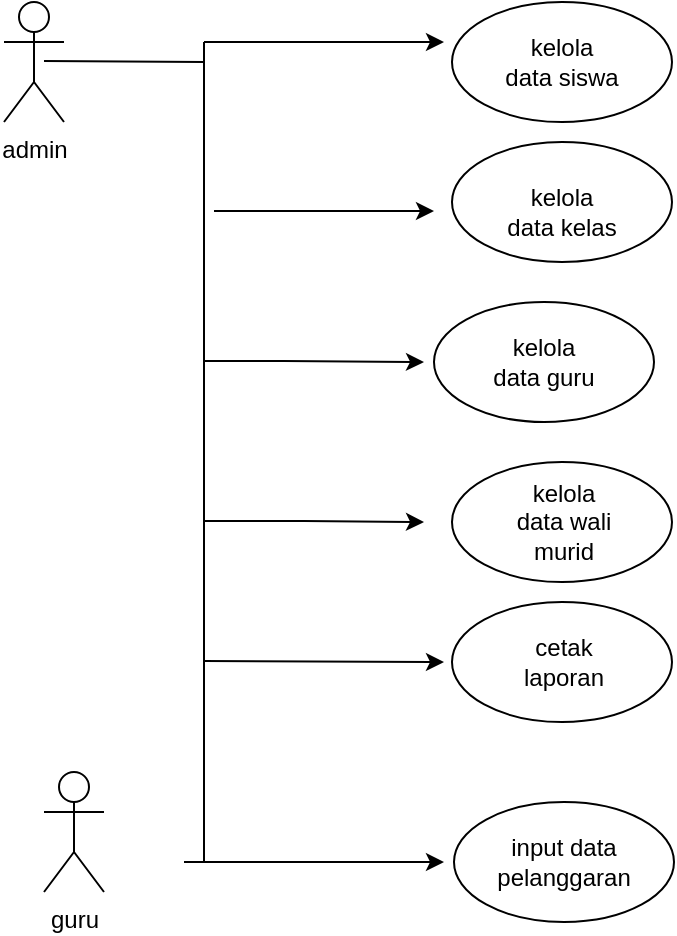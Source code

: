 <mxfile version="24.7.4">
  <diagram id="C5RBs43oDa-KdzZeNtuy" name="Page-1">
    <mxGraphModel dx="880" dy="468" grid="1" gridSize="10" guides="1" tooltips="1" connect="1" arrows="1" fold="1" page="1" pageScale="1" pageWidth="827" pageHeight="1169" math="0" shadow="0">
      <root>
        <mxCell id="WIyWlLk6GJQsqaUBKTNV-0" />
        <mxCell id="WIyWlLk6GJQsqaUBKTNV-1" parent="WIyWlLk6GJQsqaUBKTNV-0" />
        <mxCell id="QFRUn44hndxy9l-CceR1-10" value="" style="ellipse;whiteSpace=wrap;html=1;" vertex="1" parent="WIyWlLk6GJQsqaUBKTNV-1">
          <mxGeometry x="304" y="100" width="110" height="60" as="geometry" />
        </mxCell>
        <mxCell id="QFRUn44hndxy9l-CceR1-12" value="kelola data siswa" style="text;html=1;align=center;verticalAlign=middle;whiteSpace=wrap;rounded=0;" vertex="1" parent="WIyWlLk6GJQsqaUBKTNV-1">
          <mxGeometry x="329" y="115" width="60" height="30" as="geometry" />
        </mxCell>
        <mxCell id="QFRUn44hndxy9l-CceR1-13" value="" style="ellipse;whiteSpace=wrap;html=1;" vertex="1" parent="WIyWlLk6GJQsqaUBKTNV-1">
          <mxGeometry x="304" y="170" width="110" height="60" as="geometry" />
        </mxCell>
        <mxCell id="QFRUn44hndxy9l-CceR1-14" value="kelola data kelas" style="text;html=1;align=center;verticalAlign=middle;whiteSpace=wrap;rounded=0;" vertex="1" parent="WIyWlLk6GJQsqaUBKTNV-1">
          <mxGeometry x="329" y="190" width="60" height="30" as="geometry" />
        </mxCell>
        <mxCell id="QFRUn44hndxy9l-CceR1-15" value="" style="ellipse;whiteSpace=wrap;html=1;" vertex="1" parent="WIyWlLk6GJQsqaUBKTNV-1">
          <mxGeometry x="295" y="250" width="110" height="60" as="geometry" />
        </mxCell>
        <mxCell id="QFRUn44hndxy9l-CceR1-16" value="kelola data guru" style="text;html=1;align=center;verticalAlign=middle;whiteSpace=wrap;rounded=0;" vertex="1" parent="WIyWlLk6GJQsqaUBKTNV-1">
          <mxGeometry x="320" y="265" width="60" height="30" as="geometry" />
        </mxCell>
        <mxCell id="QFRUn44hndxy9l-CceR1-18" value="" style="ellipse;whiteSpace=wrap;html=1;" vertex="1" parent="WIyWlLk6GJQsqaUBKTNV-1">
          <mxGeometry x="304" y="330" width="110" height="60" as="geometry" />
        </mxCell>
        <mxCell id="QFRUn44hndxy9l-CceR1-19" value="kelola data wali murid" style="text;html=1;align=center;verticalAlign=middle;whiteSpace=wrap;rounded=0;" vertex="1" parent="WIyWlLk6GJQsqaUBKTNV-1">
          <mxGeometry x="330" y="345" width="60" height="30" as="geometry" />
        </mxCell>
        <mxCell id="QFRUn44hndxy9l-CceR1-21" value="" style="ellipse;whiteSpace=wrap;html=1;" vertex="1" parent="WIyWlLk6GJQsqaUBKTNV-1">
          <mxGeometry x="304" y="400" width="110" height="60" as="geometry" />
        </mxCell>
        <mxCell id="QFRUn44hndxy9l-CceR1-22" value="cetak laporan" style="text;html=1;align=center;verticalAlign=middle;whiteSpace=wrap;rounded=0;" vertex="1" parent="WIyWlLk6GJQsqaUBKTNV-1">
          <mxGeometry x="330" y="415" width="60" height="30" as="geometry" />
        </mxCell>
        <mxCell id="QFRUn44hndxy9l-CceR1-23" value="" style="ellipse;whiteSpace=wrap;html=1;" vertex="1" parent="WIyWlLk6GJQsqaUBKTNV-1">
          <mxGeometry x="305" y="500" width="110" height="60" as="geometry" />
        </mxCell>
        <mxCell id="QFRUn44hndxy9l-CceR1-24" value="input data pelanggaran" style="text;html=1;align=center;verticalAlign=middle;whiteSpace=wrap;rounded=0;" vertex="1" parent="WIyWlLk6GJQsqaUBKTNV-1">
          <mxGeometry x="330" y="515" width="60" height="30" as="geometry" />
        </mxCell>
        <mxCell id="QFRUn44hndxy9l-CceR1-25" value="guru" style="shape=umlActor;verticalLabelPosition=bottom;verticalAlign=top;html=1;outlineConnect=0;" vertex="1" parent="WIyWlLk6GJQsqaUBKTNV-1">
          <mxGeometry x="100" y="485" width="30" height="60" as="geometry" />
        </mxCell>
        <mxCell id="QFRUn44hndxy9l-CceR1-26" value="" style="endArrow=classic;html=1;rounded=0;" edge="1" parent="WIyWlLk6GJQsqaUBKTNV-1">
          <mxGeometry width="50" height="50" relative="1" as="geometry">
            <mxPoint x="170" y="530" as="sourcePoint" />
            <mxPoint x="300" y="530" as="targetPoint" />
          </mxGeometry>
        </mxCell>
        <mxCell id="QFRUn44hndxy9l-CceR1-27" value="admin" style="shape=umlActor;verticalLabelPosition=bottom;verticalAlign=top;html=1;outlineConnect=0;" vertex="1" parent="WIyWlLk6GJQsqaUBKTNV-1">
          <mxGeometry x="80" y="100" width="30" height="60" as="geometry" />
        </mxCell>
        <mxCell id="QFRUn44hndxy9l-CceR1-29" value="" style="endArrow=none;html=1;rounded=0;" edge="1" parent="WIyWlLk6GJQsqaUBKTNV-1">
          <mxGeometry width="50" height="50" relative="1" as="geometry">
            <mxPoint x="180" y="530" as="sourcePoint" />
            <mxPoint x="180" y="120" as="targetPoint" />
          </mxGeometry>
        </mxCell>
        <mxCell id="QFRUn44hndxy9l-CceR1-30" value="" style="endArrow=classic;html=1;rounded=0;" edge="1" parent="WIyWlLk6GJQsqaUBKTNV-1">
          <mxGeometry width="50" height="50" relative="1" as="geometry">
            <mxPoint x="180" y="120" as="sourcePoint" />
            <mxPoint x="300" y="120" as="targetPoint" />
          </mxGeometry>
        </mxCell>
        <mxCell id="QFRUn44hndxy9l-CceR1-32" value="" style="endArrow=classic;html=1;rounded=0;" edge="1" parent="WIyWlLk6GJQsqaUBKTNV-1">
          <mxGeometry width="50" height="50" relative="1" as="geometry">
            <mxPoint x="185" y="204.5" as="sourcePoint" />
            <mxPoint x="295" y="204.5" as="targetPoint" />
          </mxGeometry>
        </mxCell>
        <mxCell id="QFRUn44hndxy9l-CceR1-34" value="" style="endArrow=classic;html=1;rounded=0;" edge="1" parent="WIyWlLk6GJQsqaUBKTNV-1">
          <mxGeometry width="50" height="50" relative="1" as="geometry">
            <mxPoint x="180" y="279.5" as="sourcePoint" />
            <mxPoint x="290" y="280" as="targetPoint" />
            <Array as="points">
              <mxPoint x="220" y="279.5" />
            </Array>
          </mxGeometry>
        </mxCell>
        <mxCell id="QFRUn44hndxy9l-CceR1-35" value="" style="endArrow=classic;html=1;rounded=0;" edge="1" parent="WIyWlLk6GJQsqaUBKTNV-1">
          <mxGeometry width="50" height="50" relative="1" as="geometry">
            <mxPoint x="180" y="359.5" as="sourcePoint" />
            <mxPoint x="290" y="360" as="targetPoint" />
            <Array as="points">
              <mxPoint x="230" y="359.5" />
            </Array>
          </mxGeometry>
        </mxCell>
        <mxCell id="QFRUn44hndxy9l-CceR1-36" value="" style="endArrow=classic;html=1;rounded=0;" edge="1" parent="WIyWlLk6GJQsqaUBKTNV-1">
          <mxGeometry width="50" height="50" relative="1" as="geometry">
            <mxPoint x="180" y="429.5" as="sourcePoint" />
            <mxPoint x="300" y="430" as="targetPoint" />
          </mxGeometry>
        </mxCell>
        <mxCell id="QFRUn44hndxy9l-CceR1-38" value="" style="endArrow=none;html=1;rounded=0;" edge="1" parent="WIyWlLk6GJQsqaUBKTNV-1">
          <mxGeometry width="50" height="50" relative="1" as="geometry">
            <mxPoint x="100" y="129.5" as="sourcePoint" />
            <mxPoint x="180" y="130" as="targetPoint" />
          </mxGeometry>
        </mxCell>
      </root>
    </mxGraphModel>
  </diagram>
</mxfile>
